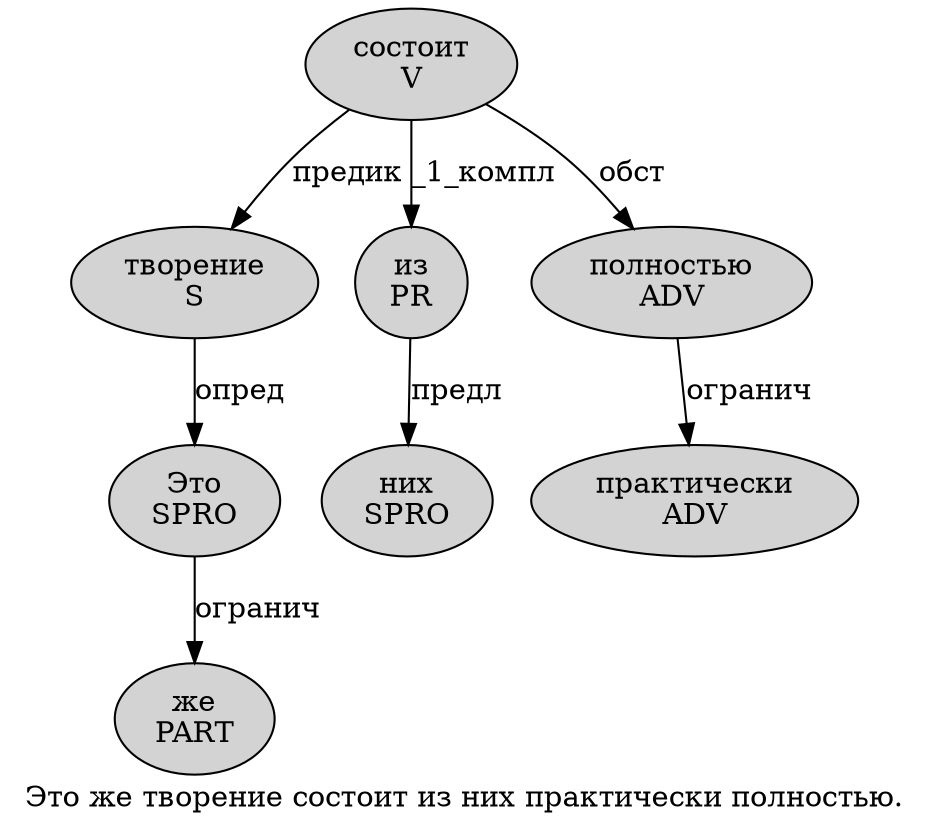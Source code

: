 digraph SENTENCE_4620 {
	graph [label="Это же творение состоит из них практически полностью."]
	node [style=filled]
		0 [label="Это
SPRO" color="" fillcolor=lightgray penwidth=1 shape=ellipse]
		1 [label="же
PART" color="" fillcolor=lightgray penwidth=1 shape=ellipse]
		2 [label="творение
S" color="" fillcolor=lightgray penwidth=1 shape=ellipse]
		3 [label="состоит
V" color="" fillcolor=lightgray penwidth=1 shape=ellipse]
		4 [label="из
PR" color="" fillcolor=lightgray penwidth=1 shape=ellipse]
		5 [label="них
SPRO" color="" fillcolor=lightgray penwidth=1 shape=ellipse]
		6 [label="практически
ADV" color="" fillcolor=lightgray penwidth=1 shape=ellipse]
		7 [label="полностью
ADV" color="" fillcolor=lightgray penwidth=1 shape=ellipse]
			3 -> 2 [label="предик"]
			3 -> 4 [label="_1_компл"]
			3 -> 7 [label="обст"]
			7 -> 6 [label="огранич"]
			4 -> 5 [label="предл"]
			0 -> 1 [label="огранич"]
			2 -> 0 [label="опред"]
}